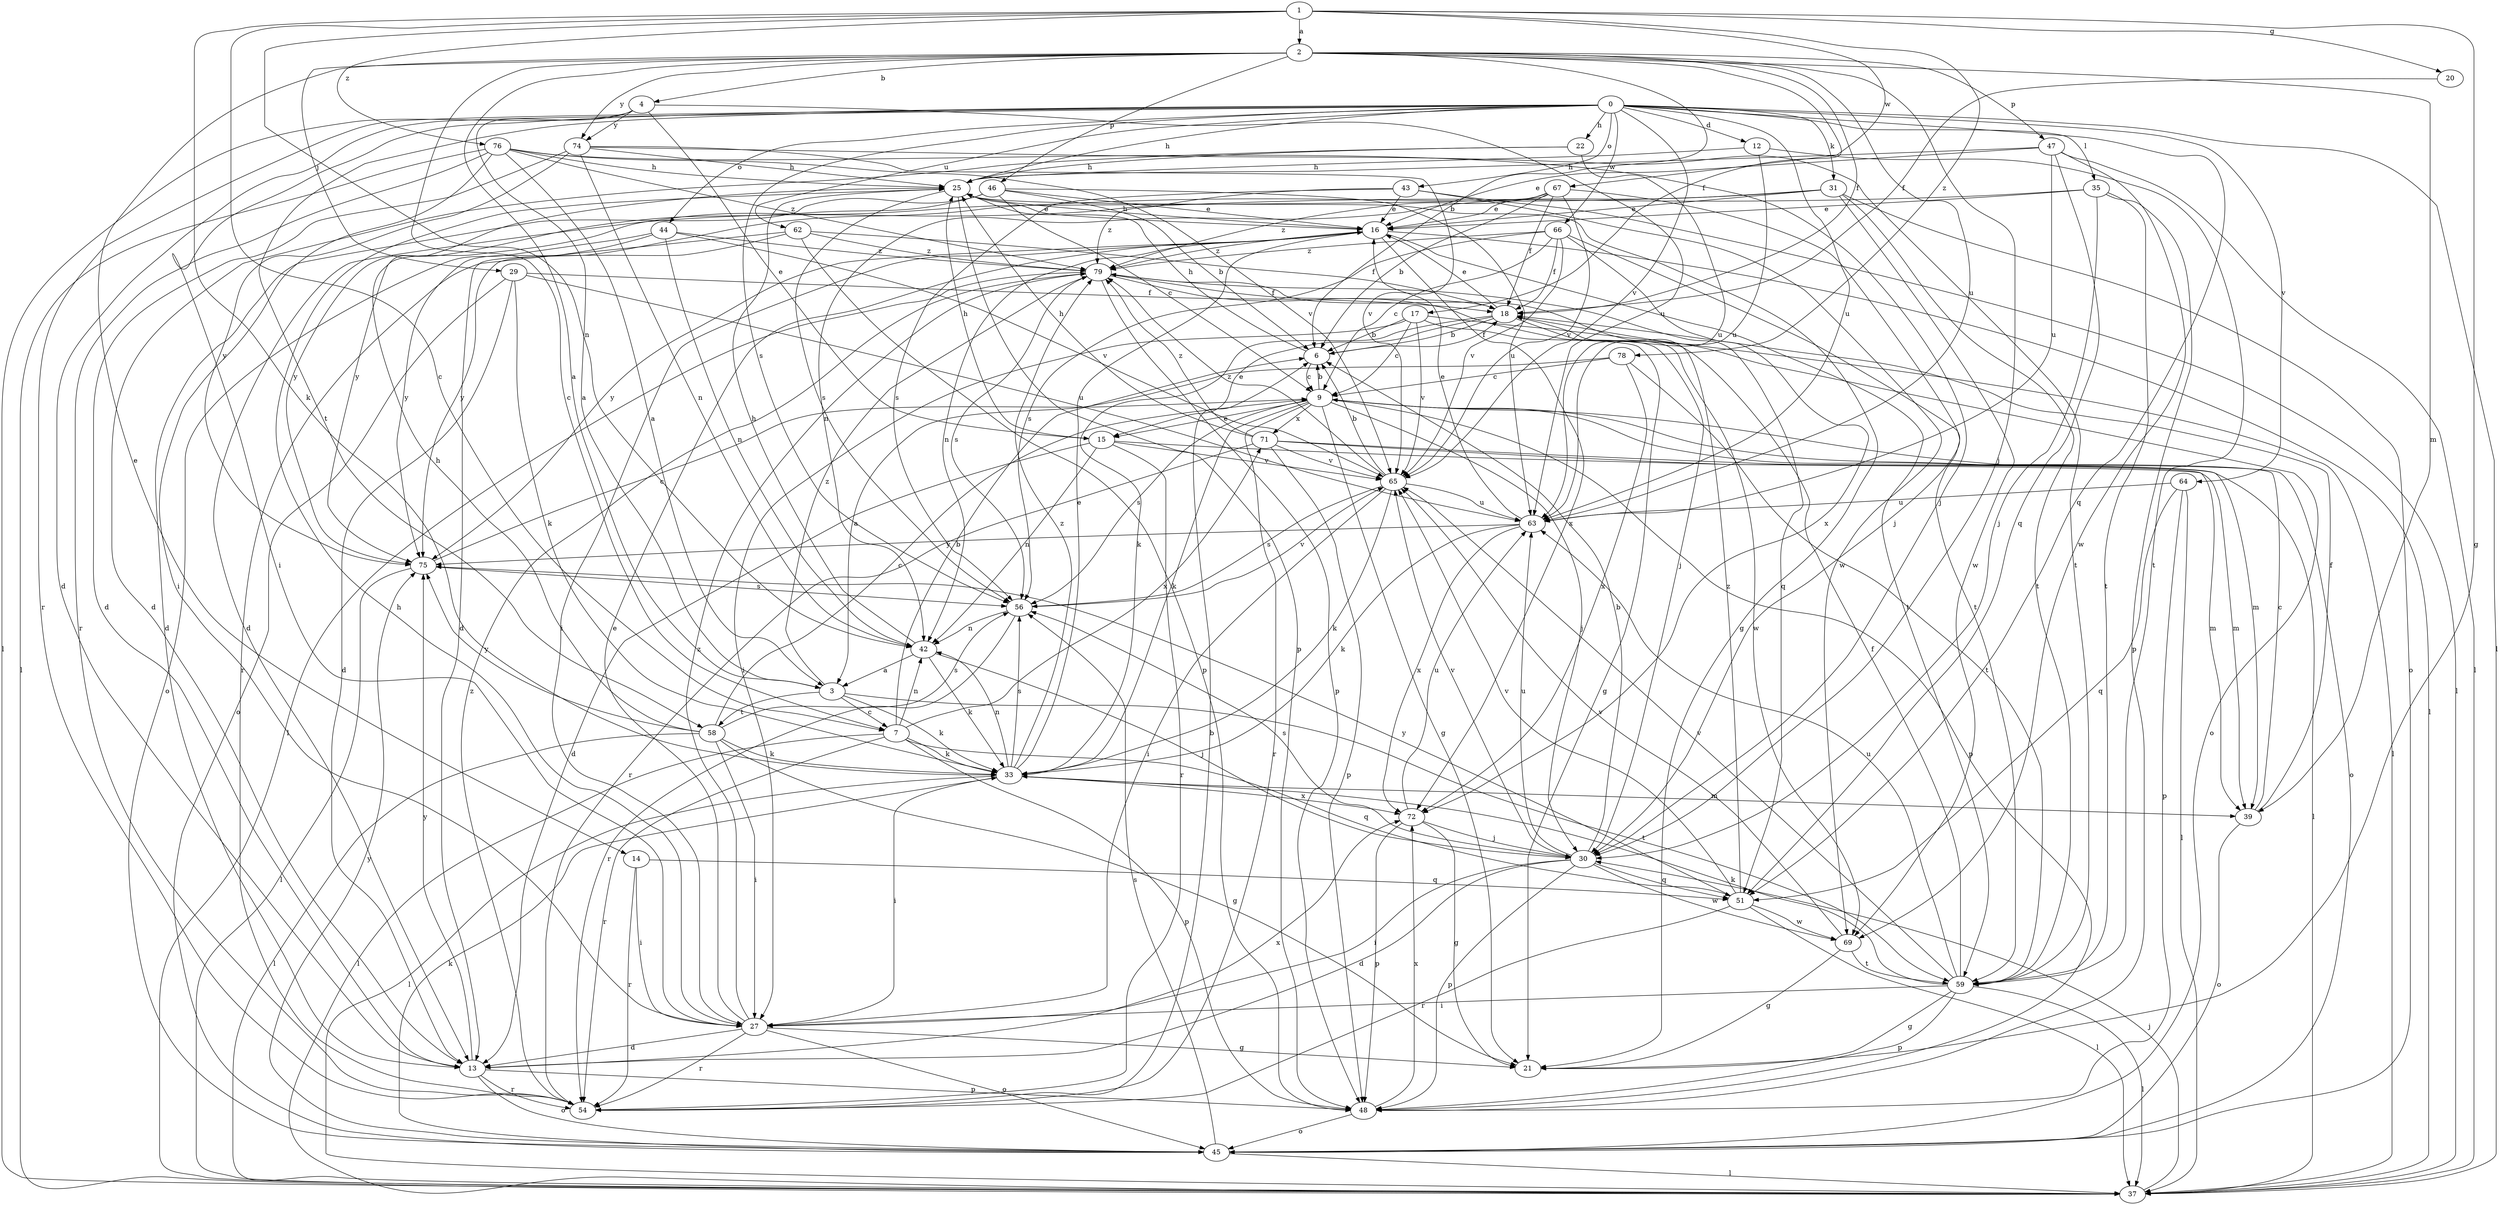 strict digraph  {
0;
1;
2;
3;
4;
6;
7;
9;
12;
13;
14;
15;
16;
17;
18;
20;
21;
22;
25;
27;
29;
30;
31;
33;
35;
37;
39;
42;
43;
44;
45;
46;
47;
48;
51;
54;
56;
58;
59;
62;
63;
64;
65;
66;
67;
69;
71;
72;
74;
75;
76;
78;
79;
0 -> 12  [label=d];
0 -> 13  [label=d];
0 -> 22  [label=h];
0 -> 25  [label=h];
0 -> 27  [label=i];
0 -> 31  [label=k];
0 -> 35  [label=l];
0 -> 37  [label=l];
0 -> 43  [label=o];
0 -> 44  [label=o];
0 -> 51  [label=q];
0 -> 54  [label=r];
0 -> 56  [label=s];
0 -> 58  [label=t];
0 -> 62  [label=u];
0 -> 63  [label=u];
0 -> 64  [label=v];
0 -> 65  [label=v];
0 -> 66  [label=w];
1 -> 2  [label=a];
1 -> 7  [label=c];
1 -> 20  [label=g];
1 -> 21  [label=g];
1 -> 33  [label=k];
1 -> 42  [label=n];
1 -> 67  [label=w];
1 -> 76  [label=z];
1 -> 78  [label=z];
2 -> 3  [label=a];
2 -> 4  [label=b];
2 -> 6  [label=b];
2 -> 7  [label=c];
2 -> 14  [label=e];
2 -> 17  [label=f];
2 -> 18  [label=f];
2 -> 29  [label=j];
2 -> 30  [label=j];
2 -> 39  [label=m];
2 -> 46  [label=p];
2 -> 47  [label=p];
2 -> 63  [label=u];
2 -> 74  [label=y];
3 -> 7  [label=c];
3 -> 33  [label=k];
3 -> 58  [label=t];
3 -> 59  [label=t];
3 -> 79  [label=z];
4 -> 3  [label=a];
4 -> 15  [label=e];
4 -> 37  [label=l];
4 -> 63  [label=u];
4 -> 74  [label=y];
6 -> 9  [label=c];
6 -> 18  [label=f];
6 -> 25  [label=h];
7 -> 6  [label=b];
7 -> 33  [label=k];
7 -> 37  [label=l];
7 -> 42  [label=n];
7 -> 48  [label=p];
7 -> 51  [label=q];
7 -> 54  [label=r];
7 -> 71  [label=x];
9 -> 6  [label=b];
9 -> 15  [label=e];
9 -> 21  [label=g];
9 -> 30  [label=j];
9 -> 33  [label=k];
9 -> 39  [label=m];
9 -> 45  [label=o];
9 -> 48  [label=p];
9 -> 54  [label=r];
9 -> 56  [label=s];
9 -> 71  [label=x];
12 -> 25  [label=h];
12 -> 59  [label=t];
12 -> 63  [label=u];
13 -> 45  [label=o];
13 -> 48  [label=p];
13 -> 54  [label=r];
13 -> 72  [label=x];
13 -> 75  [label=y];
14 -> 27  [label=i];
14 -> 51  [label=q];
14 -> 54  [label=r];
15 -> 13  [label=d];
15 -> 25  [label=h];
15 -> 39  [label=m];
15 -> 42  [label=n];
15 -> 54  [label=r];
15 -> 65  [label=v];
16 -> 25  [label=h];
16 -> 27  [label=i];
16 -> 37  [label=l];
16 -> 42  [label=n];
16 -> 59  [label=t];
16 -> 72  [label=x];
16 -> 75  [label=y];
16 -> 79  [label=z];
17 -> 6  [label=b];
17 -> 9  [label=c];
17 -> 21  [label=g];
17 -> 27  [label=i];
17 -> 37  [label=l];
17 -> 65  [label=v];
18 -> 6  [label=b];
18 -> 15  [label=e];
18 -> 16  [label=e];
18 -> 33  [label=k];
18 -> 45  [label=o];
18 -> 69  [label=w];
20 -> 18  [label=f];
22 -> 13  [label=d];
22 -> 25  [label=h];
22 -> 63  [label=u];
25 -> 16  [label=e];
25 -> 21  [label=g];
25 -> 48  [label=p];
25 -> 56  [label=s];
27 -> 13  [label=d];
27 -> 16  [label=e];
27 -> 21  [label=g];
27 -> 25  [label=h];
27 -> 45  [label=o];
27 -> 54  [label=r];
27 -> 79  [label=z];
29 -> 13  [label=d];
29 -> 18  [label=f];
29 -> 33  [label=k];
29 -> 45  [label=o];
29 -> 63  [label=u];
30 -> 6  [label=b];
30 -> 13  [label=d];
30 -> 27  [label=i];
30 -> 48  [label=p];
30 -> 51  [label=q];
30 -> 56  [label=s];
30 -> 63  [label=u];
30 -> 65  [label=v];
30 -> 69  [label=w];
31 -> 13  [label=d];
31 -> 16  [label=e];
31 -> 42  [label=n];
31 -> 45  [label=o];
31 -> 59  [label=t];
31 -> 69  [label=w];
33 -> 16  [label=e];
33 -> 27  [label=i];
33 -> 37  [label=l];
33 -> 39  [label=m];
33 -> 42  [label=n];
33 -> 56  [label=s];
33 -> 72  [label=x];
33 -> 79  [label=z];
35 -> 13  [label=d];
35 -> 16  [label=e];
35 -> 30  [label=j];
35 -> 48  [label=p];
35 -> 59  [label=t];
37 -> 30  [label=j];
39 -> 9  [label=c];
39 -> 18  [label=f];
39 -> 45  [label=o];
42 -> 3  [label=a];
42 -> 25  [label=h];
42 -> 30  [label=j];
42 -> 33  [label=k];
43 -> 16  [label=e];
43 -> 37  [label=l];
43 -> 56  [label=s];
43 -> 69  [label=w];
43 -> 79  [label=z];
44 -> 42  [label=n];
44 -> 45  [label=o];
44 -> 65  [label=v];
44 -> 75  [label=y];
44 -> 79  [label=z];
45 -> 33  [label=k];
45 -> 37  [label=l];
45 -> 56  [label=s];
45 -> 75  [label=y];
46 -> 6  [label=b];
46 -> 9  [label=c];
46 -> 13  [label=d];
46 -> 16  [label=e];
46 -> 63  [label=u];
46 -> 75  [label=y];
47 -> 16  [label=e];
47 -> 25  [label=h];
47 -> 37  [label=l];
47 -> 51  [label=q];
47 -> 63  [label=u];
47 -> 69  [label=w];
48 -> 45  [label=o];
48 -> 72  [label=x];
51 -> 37  [label=l];
51 -> 54  [label=r];
51 -> 65  [label=v];
51 -> 69  [label=w];
51 -> 75  [label=y];
51 -> 79  [label=z];
54 -> 6  [label=b];
54 -> 79  [label=z];
56 -> 42  [label=n];
56 -> 54  [label=r];
56 -> 65  [label=v];
58 -> 9  [label=c];
58 -> 21  [label=g];
58 -> 25  [label=h];
58 -> 27  [label=i];
58 -> 33  [label=k];
58 -> 37  [label=l];
58 -> 56  [label=s];
58 -> 75  [label=y];
59 -> 18  [label=f];
59 -> 21  [label=g];
59 -> 27  [label=i];
59 -> 33  [label=k];
59 -> 37  [label=l];
59 -> 48  [label=p];
59 -> 63  [label=u];
59 -> 65  [label=v];
62 -> 18  [label=f];
62 -> 48  [label=p];
62 -> 54  [label=r];
62 -> 75  [label=y];
62 -> 79  [label=z];
63 -> 16  [label=e];
63 -> 33  [label=k];
63 -> 72  [label=x];
63 -> 75  [label=y];
64 -> 37  [label=l];
64 -> 48  [label=p];
64 -> 51  [label=q];
64 -> 63  [label=u];
65 -> 6  [label=b];
65 -> 27  [label=i];
65 -> 33  [label=k];
65 -> 56  [label=s];
65 -> 63  [label=u];
65 -> 79  [label=z];
66 -> 9  [label=c];
66 -> 18  [label=f];
66 -> 56  [label=s];
66 -> 59  [label=t];
66 -> 65  [label=v];
66 -> 72  [label=x];
66 -> 79  [label=z];
67 -> 6  [label=b];
67 -> 16  [label=e];
67 -> 18  [label=f];
67 -> 30  [label=j];
67 -> 65  [label=v];
67 -> 75  [label=y];
67 -> 79  [label=z];
69 -> 21  [label=g];
69 -> 59  [label=t];
69 -> 65  [label=v];
71 -> 25  [label=h];
71 -> 37  [label=l];
71 -> 39  [label=m];
71 -> 48  [label=p];
71 -> 54  [label=r];
71 -> 65  [label=v];
71 -> 79  [label=z];
72 -> 21  [label=g];
72 -> 30  [label=j];
72 -> 48  [label=p];
72 -> 63  [label=u];
74 -> 13  [label=d];
74 -> 25  [label=h];
74 -> 42  [label=n];
74 -> 59  [label=t];
74 -> 65  [label=v];
74 -> 75  [label=y];
75 -> 9  [label=c];
75 -> 37  [label=l];
75 -> 56  [label=s];
76 -> 3  [label=a];
76 -> 25  [label=h];
76 -> 27  [label=i];
76 -> 30  [label=j];
76 -> 37  [label=l];
76 -> 54  [label=r];
76 -> 65  [label=v];
76 -> 79  [label=z];
78 -> 3  [label=a];
78 -> 9  [label=c];
78 -> 59  [label=t];
78 -> 72  [label=x];
79 -> 18  [label=f];
79 -> 30  [label=j];
79 -> 37  [label=l];
79 -> 48  [label=p];
79 -> 51  [label=q];
79 -> 56  [label=s];
}
